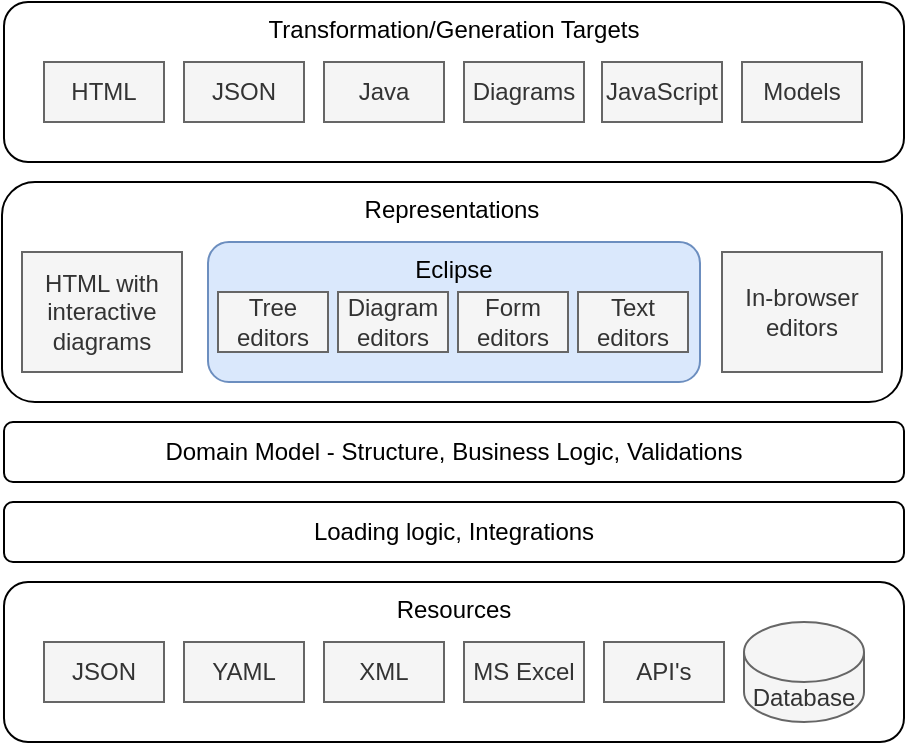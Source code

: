 <mxfile version="16.5.1" type="device"><diagram id="CoO0VMBbUiXmWibwwqxQ" name="Page-1"><mxGraphModel dx="996" dy="688" grid="1" gridSize="10" guides="1" tooltips="1" connect="1" arrows="1" fold="1" page="1" pageScale="1" pageWidth="850" pageHeight="1100" math="0" shadow="0"><root><mxCell id="0"/><mxCell id="1" parent="0"/><mxCell id="ZrW0PsO_NFRTpQKksHxe-10" value="Representations" style="rounded=1;whiteSpace=wrap;html=1;verticalAlign=top;" vertex="1" parent="1"><mxGeometry x="110" y="160" width="450" height="110" as="geometry"/></mxCell><mxCell id="ZrW0PsO_NFRTpQKksHxe-16" value="Eclipse" style="rounded=1;whiteSpace=wrap;html=1;verticalAlign=top;fillColor=#dae8fc;strokeColor=#6c8ebf;" vertex="1" parent="1"><mxGeometry x="213" y="190" width="246" height="70" as="geometry"/></mxCell><mxCell id="ZrW0PsO_NFRTpQKksHxe-1" value="Resources" style="rounded=1;whiteSpace=wrap;html=1;verticalAlign=top;" vertex="1" parent="1"><mxGeometry x="111" y="360" width="450" height="80" as="geometry"/></mxCell><mxCell id="ZrW0PsO_NFRTpQKksHxe-3" value="JSON" style="rounded=0;whiteSpace=wrap;html=1;fillColor=#f5f5f5;fontColor=#333333;strokeColor=#666666;" vertex="1" parent="1"><mxGeometry x="131" y="390" width="60" height="30" as="geometry"/></mxCell><mxCell id="ZrW0PsO_NFRTpQKksHxe-4" value="YAML" style="rounded=0;whiteSpace=wrap;html=1;fillColor=#f5f5f5;fontColor=#333333;strokeColor=#666666;" vertex="1" parent="1"><mxGeometry x="201" y="390" width="60" height="30" as="geometry"/></mxCell><mxCell id="ZrW0PsO_NFRTpQKksHxe-5" value="XML" style="rounded=0;whiteSpace=wrap;html=1;fillColor=#f5f5f5;fontColor=#333333;strokeColor=#666666;" vertex="1" parent="1"><mxGeometry x="271" y="390" width="60" height="30" as="geometry"/></mxCell><mxCell id="ZrW0PsO_NFRTpQKksHxe-6" value="MS Excel" style="rounded=0;whiteSpace=wrap;html=1;fillColor=#f5f5f5;fontColor=#333333;strokeColor=#666666;" vertex="1" parent="1"><mxGeometry x="341" y="390" width="60" height="30" as="geometry"/></mxCell><mxCell id="ZrW0PsO_NFRTpQKksHxe-7" value="API's" style="rounded=0;whiteSpace=wrap;html=1;fillColor=#f5f5f5;fontColor=#333333;strokeColor=#666666;" vertex="1" parent="1"><mxGeometry x="411" y="390" width="60" height="30" as="geometry"/></mxCell><mxCell id="ZrW0PsO_NFRTpQKksHxe-8" value="Loading logic, Integrations" style="rounded=1;whiteSpace=wrap;html=1;verticalAlign=middle;" vertex="1" parent="1"><mxGeometry x="111" y="320" width="450" height="30" as="geometry"/></mxCell><mxCell id="ZrW0PsO_NFRTpQKksHxe-9" value="Domain Model - Structure, Business Logic, Validations" style="rounded=1;whiteSpace=wrap;html=1;verticalAlign=middle;" vertex="1" parent="1"><mxGeometry x="111" y="280" width="450" height="30" as="geometry"/></mxCell><mxCell id="ZrW0PsO_NFRTpQKksHxe-11" value="HTML with interactive diagrams" style="rounded=0;whiteSpace=wrap;html=1;fillColor=#f5f5f5;fontColor=#333333;strokeColor=#666666;" vertex="1" parent="1"><mxGeometry x="120" y="195" width="80" height="60" as="geometry"/></mxCell><mxCell id="ZrW0PsO_NFRTpQKksHxe-12" value="Diagram editors" style="rounded=0;whiteSpace=wrap;html=1;fillColor=#f5f5f5;fontColor=#333333;strokeColor=#666666;" vertex="1" parent="1"><mxGeometry x="278" y="215" width="55" height="30" as="geometry"/></mxCell><mxCell id="ZrW0PsO_NFRTpQKksHxe-13" value="Form editors" style="rounded=0;whiteSpace=wrap;html=1;fillColor=#f5f5f5;fontColor=#333333;strokeColor=#666666;" vertex="1" parent="1"><mxGeometry x="338" y="215" width="55" height="30" as="geometry"/></mxCell><mxCell id="ZrW0PsO_NFRTpQKksHxe-14" value="Tree editors" style="rounded=0;whiteSpace=wrap;html=1;fillColor=#f5f5f5;fontColor=#333333;strokeColor=#666666;" vertex="1" parent="1"><mxGeometry x="218" y="215" width="55" height="30" as="geometry"/></mxCell><mxCell id="ZrW0PsO_NFRTpQKksHxe-15" value="In-browser editors" style="rounded=0;whiteSpace=wrap;html=1;fillColor=#f5f5f5;fontColor=#333333;strokeColor=#666666;" vertex="1" parent="1"><mxGeometry x="470" y="195" width="80" height="60" as="geometry"/></mxCell><mxCell id="ZrW0PsO_NFRTpQKksHxe-17" value="Text editors" style="rounded=0;whiteSpace=wrap;html=1;fillColor=#f5f5f5;fontColor=#333333;strokeColor=#666666;" vertex="1" parent="1"><mxGeometry x="398" y="215" width="55" height="30" as="geometry"/></mxCell><mxCell id="ZrW0PsO_NFRTpQKksHxe-21" value="Database" style="shape=cylinder3;whiteSpace=wrap;html=1;boundedLbl=1;backgroundOutline=1;size=15;fillColor=#f5f5f5;fontColor=#333333;strokeColor=#666666;" vertex="1" parent="1"><mxGeometry x="481" y="380" width="60" height="50" as="geometry"/></mxCell><mxCell id="ZrW0PsO_NFRTpQKksHxe-24" value="Transformation/Generation Targets" style="rounded=1;whiteSpace=wrap;html=1;verticalAlign=top;" vertex="1" parent="1"><mxGeometry x="111" y="70" width="450" height="80" as="geometry"/></mxCell><mxCell id="ZrW0PsO_NFRTpQKksHxe-25" value="HTML" style="rounded=0;whiteSpace=wrap;html=1;fillColor=#f5f5f5;fontColor=#333333;strokeColor=#666666;" vertex="1" parent="1"><mxGeometry x="131" y="100" width="60" height="30" as="geometry"/></mxCell><mxCell id="ZrW0PsO_NFRTpQKksHxe-26" value="JSON" style="rounded=0;whiteSpace=wrap;html=1;fillColor=#f5f5f5;fontColor=#333333;strokeColor=#666666;" vertex="1" parent="1"><mxGeometry x="201" y="100" width="60" height="30" as="geometry"/></mxCell><mxCell id="ZrW0PsO_NFRTpQKksHxe-27" value="Java" style="rounded=0;whiteSpace=wrap;html=1;fillColor=#f5f5f5;fontColor=#333333;strokeColor=#666666;" vertex="1" parent="1"><mxGeometry x="271" y="100" width="60" height="30" as="geometry"/></mxCell><mxCell id="ZrW0PsO_NFRTpQKksHxe-28" value="Diagrams" style="rounded=0;whiteSpace=wrap;html=1;fillColor=#f5f5f5;fontColor=#333333;strokeColor=#666666;" vertex="1" parent="1"><mxGeometry x="341" y="100" width="60" height="30" as="geometry"/></mxCell><mxCell id="ZrW0PsO_NFRTpQKksHxe-29" value="Models" style="rounded=0;whiteSpace=wrap;html=1;fillColor=#f5f5f5;fontColor=#333333;strokeColor=#666666;" vertex="1" parent="1"><mxGeometry x="480" y="100" width="60" height="30" as="geometry"/></mxCell><mxCell id="ZrW0PsO_NFRTpQKksHxe-31" value="JavaScript" style="rounded=0;whiteSpace=wrap;html=1;fillColor=#f5f5f5;fontColor=#333333;strokeColor=#666666;" vertex="1" parent="1"><mxGeometry x="410" y="100" width="60" height="30" as="geometry"/></mxCell></root></mxGraphModel></diagram></mxfile>